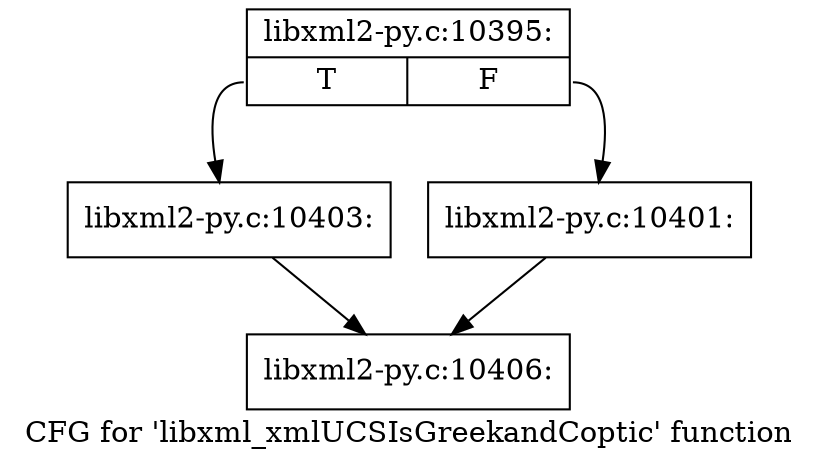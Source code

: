 digraph "CFG for 'libxml_xmlUCSIsGreekandCoptic' function" {
	label="CFG for 'libxml_xmlUCSIsGreekandCoptic' function";

	Node0x45d0fb0 [shape=record,label="{libxml2-py.c:10395:|{<s0>T|<s1>F}}"];
	Node0x45d0fb0:s0 -> Node0x45d3e70;
	Node0x45d0fb0:s1 -> Node0x45d3e20;
	Node0x45d3e20 [shape=record,label="{libxml2-py.c:10401:}"];
	Node0x45d3e20 -> Node0x45d2a80;
	Node0x45d3e70 [shape=record,label="{libxml2-py.c:10403:}"];
	Node0x45d3e70 -> Node0x45d2a80;
	Node0x45d2a80 [shape=record,label="{libxml2-py.c:10406:}"];
}
